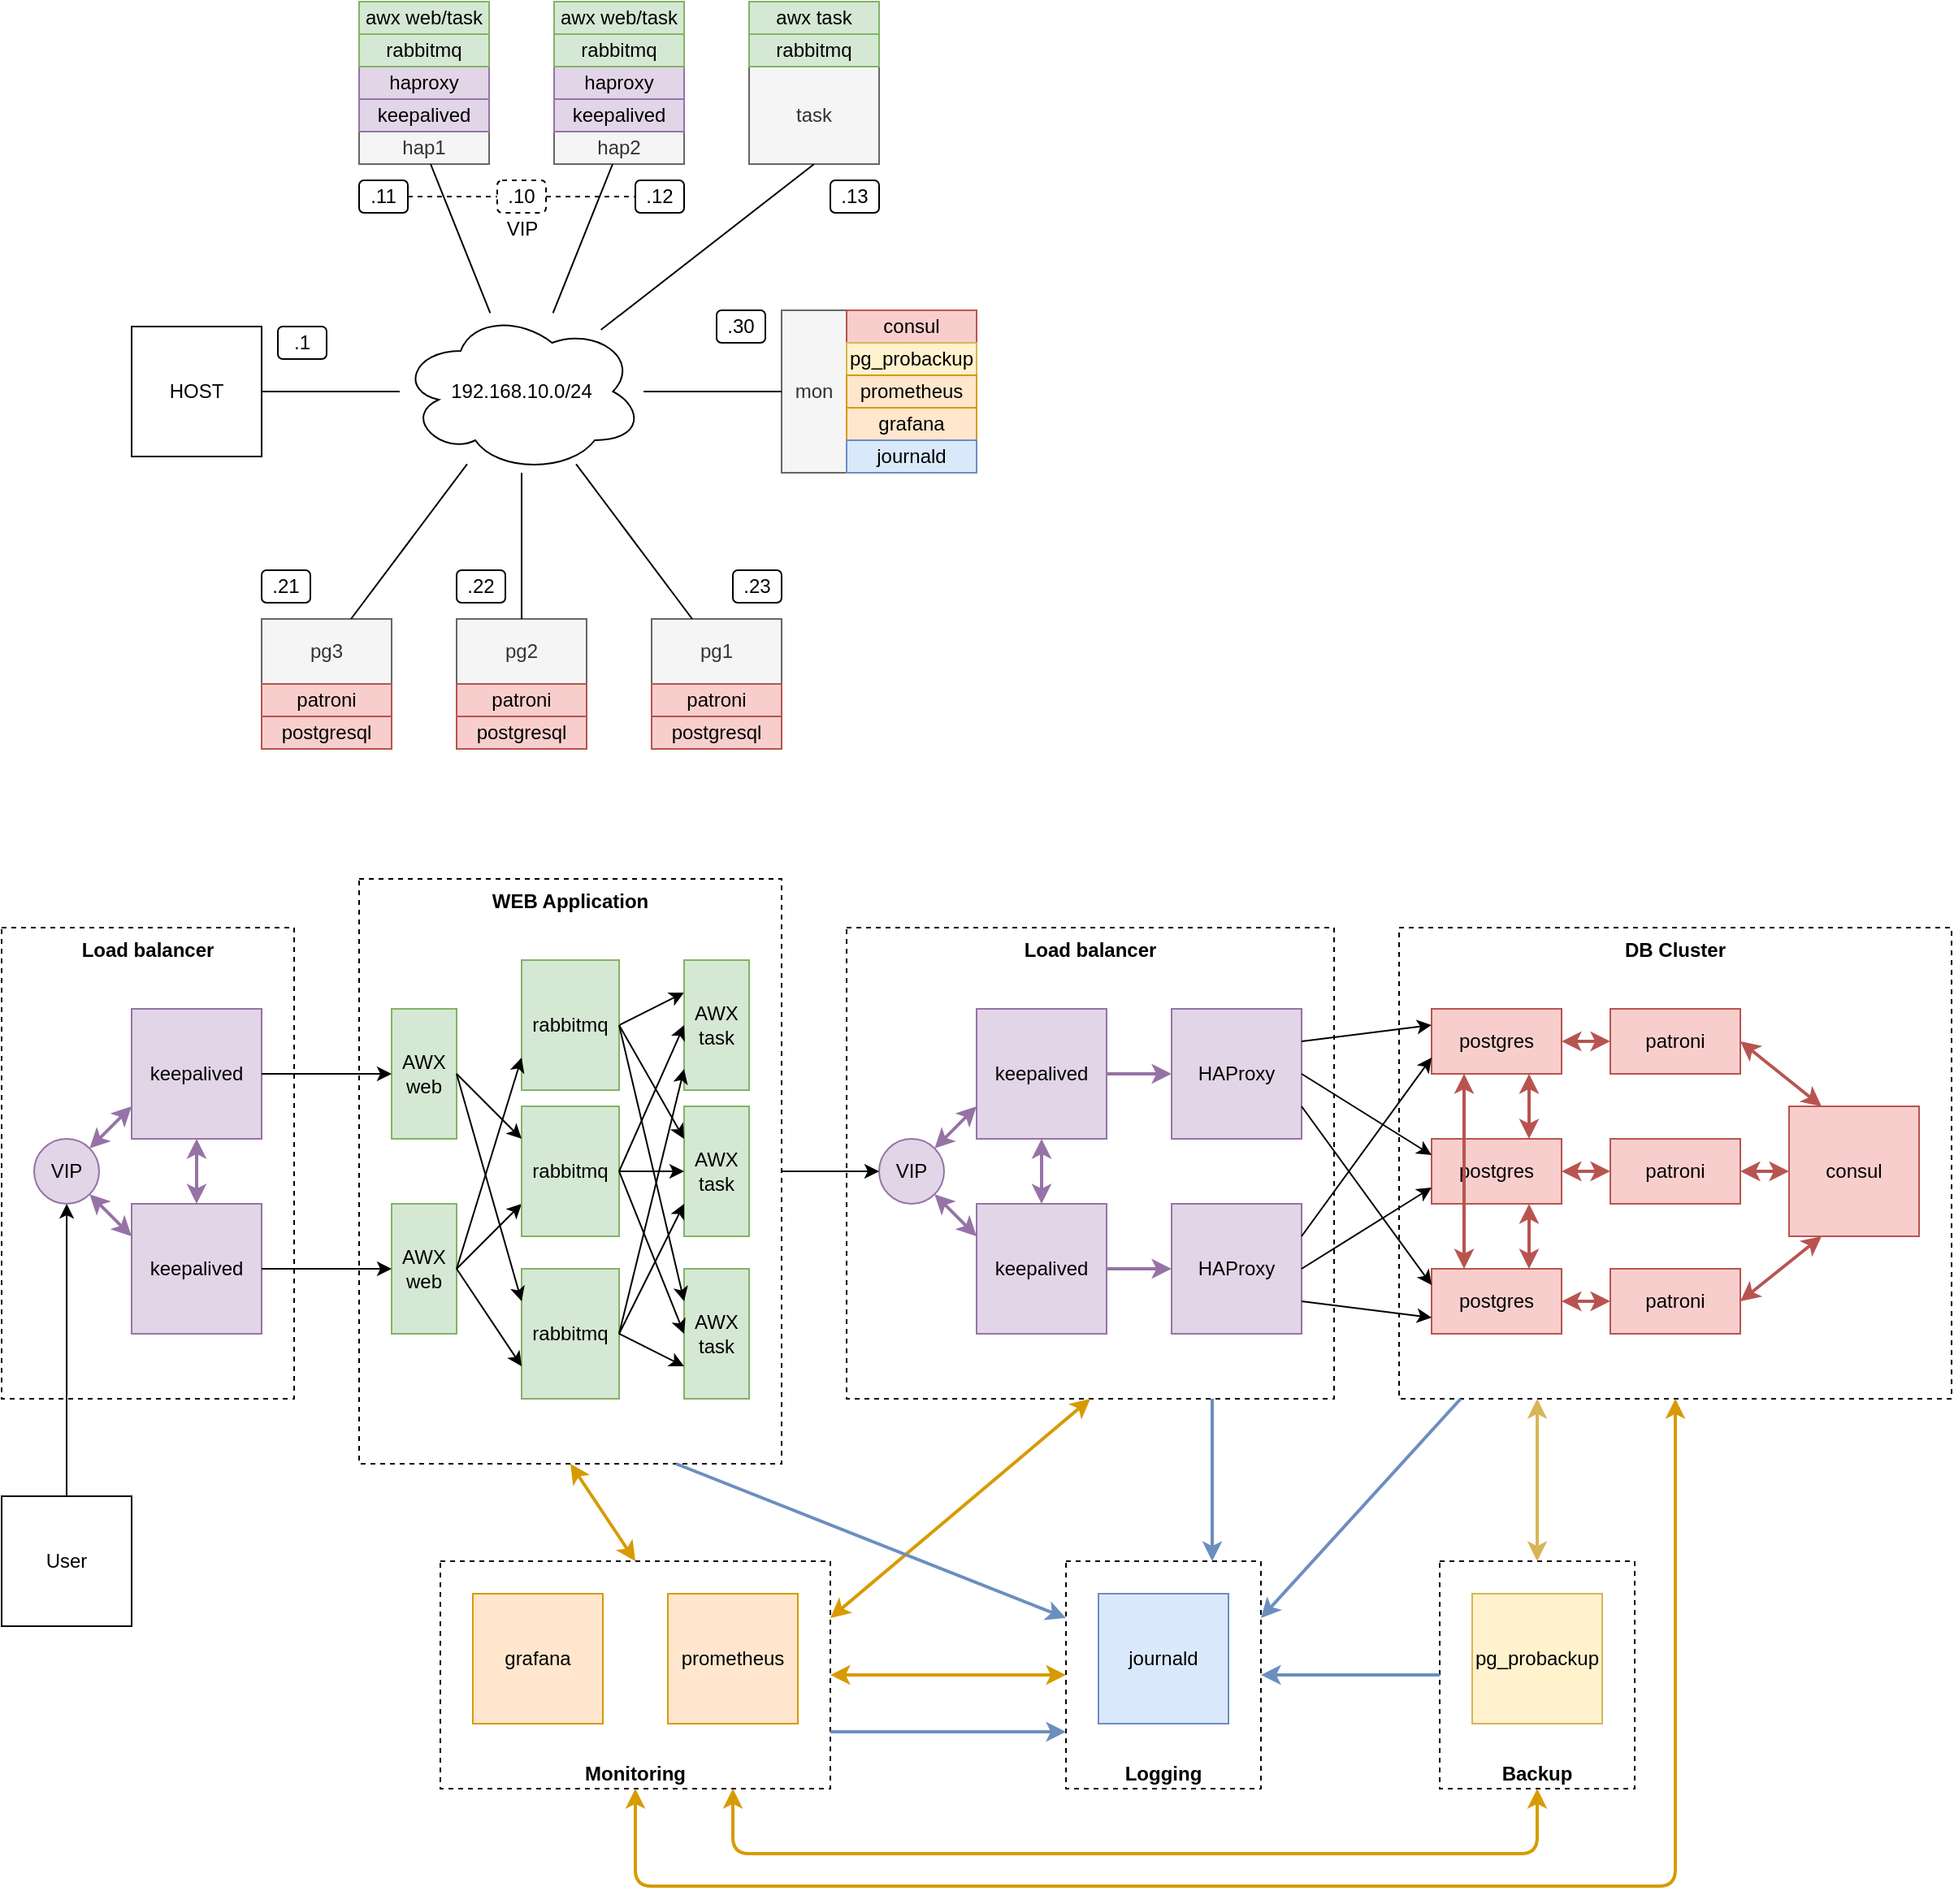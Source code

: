 <mxfile version="13.0.0" type="device"><diagram id="JN53HbUaX-jTft2zIyEW" name="network digram"><mxGraphModel dx="949" dy="657" grid="1" gridSize="10" guides="1" tooltips="1" connect="1" arrows="1" fold="1" page="1" pageScale="1" pageWidth="827" pageHeight="1169" math="0" shadow="0"><root><mxCell id="0"/><mxCell id="1" parent="0"/><mxCell id="KGqCtYa_fu7pUWf8DiJL-1" value="HOST" style="rounded=0;whiteSpace=wrap;html=1;" parent="1" vertex="1"><mxGeometry x="120" y="340" width="80" height="80" as="geometry"/></mxCell><mxCell id="KGqCtYa_fu7pUWf8DiJL-2" value="192.168.10.0/24" style="ellipse;shape=cloud;whiteSpace=wrap;html=1;" parent="1" vertex="1"><mxGeometry x="285" y="330" width="150" height="100" as="geometry"/></mxCell><mxCell id="KGqCtYa_fu7pUWf8DiJL-3" value="hap1" style="rounded=0;whiteSpace=wrap;html=1;fillColor=#f5f5f5;strokeColor=#666666;fontColor=#333333;" parent="1" vertex="1"><mxGeometry x="260" y="220" width="80" height="20" as="geometry"/></mxCell><mxCell id="KGqCtYa_fu7pUWf8DiJL-4" value="hap2" style="rounded=0;whiteSpace=wrap;html=1;fillColor=#f5f5f5;strokeColor=#666666;fontColor=#333333;" parent="1" vertex="1"><mxGeometry x="380" y="220" width="80" height="20" as="geometry"/></mxCell><mxCell id="KGqCtYa_fu7pUWf8DiJL-5" value="mon" style="rounded=0;whiteSpace=wrap;html=1;fillColor=#f5f5f5;strokeColor=#666666;fontColor=#333333;" parent="1" vertex="1"><mxGeometry x="520" y="330" width="40" height="100" as="geometry"/></mxCell><mxCell id="KGqCtYa_fu7pUWf8DiJL-6" value="pg1" style="rounded=0;whiteSpace=wrap;html=1;fillColor=#f5f5f5;strokeColor=#666666;fontColor=#333333;" parent="1" vertex="1"><mxGeometry x="440" y="520" width="80" height="40" as="geometry"/></mxCell><mxCell id="KGqCtYa_fu7pUWf8DiJL-7" value="pg2" style="rounded=0;whiteSpace=wrap;html=1;fillColor=#f5f5f5;strokeColor=#666666;fontColor=#333333;" parent="1" vertex="1"><mxGeometry x="320" y="520" width="80" height="40" as="geometry"/></mxCell><mxCell id="KGqCtYa_fu7pUWf8DiJL-8" value="pg3" style="rounded=0;whiteSpace=wrap;html=1;fillColor=#f5f5f5;strokeColor=#666666;fontColor=#333333;" parent="1" vertex="1"><mxGeometry x="200" y="520" width="80" height="40" as="geometry"/></mxCell><mxCell id="KGqCtYa_fu7pUWf8DiJL-9" value="" style="endArrow=none;html=1;exitX=1;exitY=0.5;exitDx=0;exitDy=0;" parent="1" source="KGqCtYa_fu7pUWf8DiJL-1" target="KGqCtYa_fu7pUWf8DiJL-2" edge="1"><mxGeometry width="50" height="50" relative="1" as="geometry"><mxPoint x="360" y="410" as="sourcePoint"/><mxPoint x="410" y="360" as="targetPoint"/></mxGeometry></mxCell><mxCell id="KGqCtYa_fu7pUWf8DiJL-10" value="" style="endArrow=none;html=1;" parent="1" source="KGqCtYa_fu7pUWf8DiJL-2" target="KGqCtYa_fu7pUWf8DiJL-3" edge="1"><mxGeometry width="50" height="50" relative="1" as="geometry"><mxPoint x="250" y="390" as="sourcePoint"/><mxPoint x="300" y="390" as="targetPoint"/></mxGeometry></mxCell><mxCell id="KGqCtYa_fu7pUWf8DiJL-11" value="" style="endArrow=none;html=1;" parent="1" source="KGqCtYa_fu7pUWf8DiJL-2" target="KGqCtYa_fu7pUWf8DiJL-4" edge="1"><mxGeometry width="50" height="50" relative="1" as="geometry"><mxPoint x="381.162" y="352.571" as="sourcePoint"/><mxPoint x="507.333" y="130" as="targetPoint"/></mxGeometry></mxCell><mxCell id="KGqCtYa_fu7pUWf8DiJL-12" value="" style="endArrow=none;html=1;" parent="1" source="KGqCtYa_fu7pUWf8DiJL-2" target="KGqCtYa_fu7pUWf8DiJL-5" edge="1"><mxGeometry width="50" height="50" relative="1" as="geometry"><mxPoint x="391.93" y="356.135" as="sourcePoint"/><mxPoint x="492.222" y="250" as="targetPoint"/></mxGeometry></mxCell><mxCell id="KGqCtYa_fu7pUWf8DiJL-13" value="" style="endArrow=none;html=1;" parent="1" source="KGqCtYa_fu7pUWf8DiJL-2" target="KGqCtYa_fu7pUWf8DiJL-6" edge="1"><mxGeometry width="50" height="50" relative="1" as="geometry"><mxPoint x="413.25" y="371.567" as="sourcePoint"/><mxPoint x="490" y="344.118" as="targetPoint"/></mxGeometry></mxCell><mxCell id="KGqCtYa_fu7pUWf8DiJL-14" value="" style="endArrow=none;html=1;" parent="1" source="KGqCtYa_fu7pUWf8DiJL-2" target="KGqCtYa_fu7pUWf8DiJL-7" edge="1"><mxGeometry width="50" height="50" relative="1" as="geometry"><mxPoint x="413.25" y="408.433" as="sourcePoint"/><mxPoint x="490" y="435.882" as="targetPoint"/></mxGeometry></mxCell><mxCell id="KGqCtYa_fu7pUWf8DiJL-15" value="" style="endArrow=none;html=1;" parent="1" source="KGqCtYa_fu7pUWf8DiJL-2" target="KGqCtYa_fu7pUWf8DiJL-8" edge="1"><mxGeometry width="50" height="50" relative="1" as="geometry"><mxPoint x="391.93" y="423.865" as="sourcePoint"/><mxPoint x="492.222" y="530" as="targetPoint"/></mxGeometry></mxCell><mxCell id="KGqCtYa_fu7pUWf8DiJL-18" value=".11" style="rounded=1;whiteSpace=wrap;html=1;" parent="1" vertex="1"><mxGeometry x="260" y="250" width="30" height="20" as="geometry"/></mxCell><mxCell id="KGqCtYa_fu7pUWf8DiJL-19" value=".10" style="rounded=1;whiteSpace=wrap;html=1;dashed=1;" parent="1" vertex="1"><mxGeometry x="345" y="250" width="30" height="20" as="geometry"/></mxCell><mxCell id="KGqCtYa_fu7pUWf8DiJL-20" value=".1" style="rounded=1;whiteSpace=wrap;html=1;" parent="1" vertex="1"><mxGeometry x="210" y="340" width="30" height="20" as="geometry"/></mxCell><mxCell id="KGqCtYa_fu7pUWf8DiJL-21" value=".12" style="rounded=1;whiteSpace=wrap;html=1;" parent="1" vertex="1"><mxGeometry x="430" y="250" width="30" height="20" as="geometry"/></mxCell><mxCell id="KGqCtYa_fu7pUWf8DiJL-22" value="" style="endArrow=none;html=1;entryX=0;entryY=0.5;entryDx=0;entryDy=0;exitX=1;exitY=0.5;exitDx=0;exitDy=0;dashed=1;" parent="1" source="KGqCtYa_fu7pUWf8DiJL-19" target="KGqCtYa_fu7pUWf8DiJL-21" edge="1"><mxGeometry width="50" height="50" relative="1" as="geometry"><mxPoint x="380" y="410" as="sourcePoint"/><mxPoint x="430" y="360" as="targetPoint"/></mxGeometry></mxCell><mxCell id="KGqCtYa_fu7pUWf8DiJL-23" value="" style="endArrow=none;html=1;entryX=0;entryY=0.5;entryDx=0;entryDy=0;exitX=1;exitY=0.5;exitDx=0;exitDy=0;dashed=1;" parent="1" source="KGqCtYa_fu7pUWf8DiJL-18" target="KGqCtYa_fu7pUWf8DiJL-19" edge="1"><mxGeometry width="50" height="50" relative="1" as="geometry"><mxPoint x="390" y="270" as="sourcePoint"/><mxPoint x="420" y="270" as="targetPoint"/></mxGeometry></mxCell><mxCell id="KGqCtYa_fu7pUWf8DiJL-24" value=".21" style="rounded=1;whiteSpace=wrap;html=1;" parent="1" vertex="1"><mxGeometry x="200" y="490" width="30" height="20" as="geometry"/></mxCell><mxCell id="KGqCtYa_fu7pUWf8DiJL-25" value=".22" style="rounded=1;whiteSpace=wrap;html=1;" parent="1" vertex="1"><mxGeometry x="320" y="490" width="30" height="20" as="geometry"/></mxCell><mxCell id="KGqCtYa_fu7pUWf8DiJL-26" value=".23" style="rounded=1;whiteSpace=wrap;html=1;" parent="1" vertex="1"><mxGeometry x="490" y="490" width="30" height="20" as="geometry"/></mxCell><mxCell id="KGqCtYa_fu7pUWf8DiJL-27" value=".30" style="rounded=1;whiteSpace=wrap;html=1;" parent="1" vertex="1"><mxGeometry x="480" y="330" width="30" height="20" as="geometry"/></mxCell><mxCell id="KGqCtYa_fu7pUWf8DiJL-28" value="patroni" style="rounded=0;whiteSpace=wrap;html=1;fillColor=#f8cecc;strokeColor=#b85450;" parent="1" vertex="1"><mxGeometry x="200" y="560" width="80" height="20" as="geometry"/></mxCell><mxCell id="KGqCtYa_fu7pUWf8DiJL-29" value="patroni" style="rounded=0;whiteSpace=wrap;html=1;fillColor=#f8cecc;strokeColor=#b85450;" parent="1" vertex="1"><mxGeometry x="320" y="560" width="80" height="20" as="geometry"/></mxCell><mxCell id="KGqCtYa_fu7pUWf8DiJL-30" value="patroni" style="rounded=0;whiteSpace=wrap;html=1;fillColor=#f8cecc;strokeColor=#b85450;" parent="1" vertex="1"><mxGeometry x="440" y="560" width="80" height="20" as="geometry"/></mxCell><mxCell id="KGqCtYa_fu7pUWf8DiJL-31" value="postgresql" style="rounded=0;whiteSpace=wrap;html=1;fillColor=#f8cecc;strokeColor=#b85450;" parent="1" vertex="1"><mxGeometry x="200" y="580" width="80" height="20" as="geometry"/></mxCell><mxCell id="KGqCtYa_fu7pUWf8DiJL-34" value="postgresql" style="rounded=0;whiteSpace=wrap;html=1;fillColor=#f8cecc;strokeColor=#b85450;" parent="1" vertex="1"><mxGeometry x="320" y="580" width="80" height="20" as="geometry"/></mxCell><mxCell id="KGqCtYa_fu7pUWf8DiJL-35" value="postgresql" style="rounded=0;whiteSpace=wrap;html=1;fillColor=#f8cecc;strokeColor=#b85450;" parent="1" vertex="1"><mxGeometry x="440" y="580" width="80" height="20" as="geometry"/></mxCell><mxCell id="KGqCtYa_fu7pUWf8DiJL-36" value="keepalived" style="rounded=0;whiteSpace=wrap;html=1;fillColor=#e1d5e7;strokeColor=#9673a6;" parent="1" vertex="1"><mxGeometry x="260" y="200" width="80" height="20" as="geometry"/></mxCell><mxCell id="KGqCtYa_fu7pUWf8DiJL-37" value="keepalived" style="rounded=0;whiteSpace=wrap;html=1;fillColor=#e1d5e7;strokeColor=#9673a6;" parent="1" vertex="1"><mxGeometry x="380" y="200" width="80" height="20" as="geometry"/></mxCell><mxCell id="KGqCtYa_fu7pUWf8DiJL-38" value="haproxy" style="rounded=0;whiteSpace=wrap;html=1;fillColor=#e1d5e7;strokeColor=#9673a6;" parent="1" vertex="1"><mxGeometry x="260" y="180" width="80" height="20" as="geometry"/></mxCell><mxCell id="KGqCtYa_fu7pUWf8DiJL-39" value="haproxy" style="rounded=0;whiteSpace=wrap;html=1;fillColor=#e1d5e7;strokeColor=#9673a6;" parent="1" vertex="1"><mxGeometry x="380" y="180" width="80" height="20" as="geometry"/></mxCell><mxCell id="KGqCtYa_fu7pUWf8DiJL-42" value="consul" style="rounded=0;whiteSpace=wrap;html=1;fillColor=#f8cecc;strokeColor=#b85450;" parent="1" vertex="1"><mxGeometry x="560" y="330" width="80" height="20" as="geometry"/></mxCell><mxCell id="KGqCtYa_fu7pUWf8DiJL-43" value="pg_probackup" style="rounded=0;whiteSpace=wrap;html=1;fillColor=#fff2cc;strokeColor=#d6b656;" parent="1" vertex="1"><mxGeometry x="560" y="350" width="80" height="20" as="geometry"/></mxCell><mxCell id="KGqCtYa_fu7pUWf8DiJL-44" value="prometheus" style="rounded=0;whiteSpace=wrap;html=1;fillColor=#ffe6cc;strokeColor=#d79b00;" parent="1" vertex="1"><mxGeometry x="560" y="370" width="80" height="20" as="geometry"/></mxCell><mxCell id="KGqCtYa_fu7pUWf8DiJL-45" value="grafana" style="rounded=0;whiteSpace=wrap;html=1;fillColor=#ffe6cc;strokeColor=#d79b00;" parent="1" vertex="1"><mxGeometry x="560" y="390" width="80" height="20" as="geometry"/></mxCell><mxCell id="KGqCtYa_fu7pUWf8DiJL-46" value="journald" style="rounded=0;whiteSpace=wrap;html=1;fillColor=#dae8fc;strokeColor=#6c8ebf;" parent="1" vertex="1"><mxGeometry x="560" y="410" width="80" height="20" as="geometry"/></mxCell><mxCell id="KGqCtYa_fu7pUWf8DiJL-47" value="awx web/task" style="rounded=0;whiteSpace=wrap;html=1;fillColor=#d5e8d4;strokeColor=#82b366;" parent="1" vertex="1"><mxGeometry x="260" y="140" width="80" height="20" as="geometry"/></mxCell><mxCell id="KGqCtYa_fu7pUWf8DiJL-48" value="awx web/task" style="rounded=0;whiteSpace=wrap;html=1;fillColor=#d5e8d4;strokeColor=#82b366;" parent="1" vertex="1"><mxGeometry x="380" y="140" width="80" height="20" as="geometry"/></mxCell><mxCell id="KqnOsnbfBUExLqKaXXRm-1" value="VIP" style="text;html=1;align=center;verticalAlign=middle;resizable=0;points=[];autosize=1;" parent="1" vertex="1"><mxGeometry x="345" y="270" width="30" height="20" as="geometry"/></mxCell><mxCell id="s7831pRs2zKrMniY8euy-1" value="Load balancer" style="rounded=0;whiteSpace=wrap;html=1;dashed=1;fillColor=none;verticalAlign=top;fontStyle=1" parent="1" vertex="1"><mxGeometry x="40" y="710" width="180" height="290" as="geometry"/></mxCell><mxCell id="s7831pRs2zKrMniY8euy-2" value="WEB Application" style="rounded=0;whiteSpace=wrap;html=1;dashed=1;fillColor=none;verticalAlign=top;fontStyle=1" parent="1" vertex="1"><mxGeometry x="260" y="680" width="260" height="360" as="geometry"/></mxCell><mxCell id="s7831pRs2zKrMniY8euy-3" value="Load balancer" style="rounded=0;whiteSpace=wrap;html=1;dashed=1;fillColor=none;verticalAlign=top;fontStyle=1" parent="1" vertex="1"><mxGeometry x="560" y="710" width="300" height="290" as="geometry"/></mxCell><mxCell id="s7831pRs2zKrMniY8euy-4" value="DB Cluster" style="rounded=0;whiteSpace=wrap;html=1;dashed=1;fillColor=none;verticalAlign=top;fontStyle=1" parent="1" vertex="1"><mxGeometry x="900" y="710" width="340" height="290" as="geometry"/></mxCell><mxCell id="s7831pRs2zKrMniY8euy-5" value="Monitoring" style="rounded=0;whiteSpace=wrap;html=1;dashed=1;fillColor=none;verticalAlign=bottom;fontStyle=1" parent="1" vertex="1"><mxGeometry x="310" y="1100" width="240" height="140" as="geometry"/></mxCell><mxCell id="s7831pRs2zKrMniY8euy-6" value="Logging" style="rounded=0;whiteSpace=wrap;html=1;dashed=1;fillColor=none;verticalAlign=bottom;fontStyle=1" parent="1" vertex="1"><mxGeometry x="695" y="1100" width="120" height="140" as="geometry"/></mxCell><mxCell id="s7831pRs2zKrMniY8euy-7" value="Backup" style="rounded=0;whiteSpace=wrap;html=1;dashed=1;fillColor=none;verticalAlign=bottom;fontStyle=1" parent="1" vertex="1"><mxGeometry x="925" y="1100" width="120" height="140" as="geometry"/></mxCell><mxCell id="s7831pRs2zKrMniY8euy-8" value="User" style="rounded=0;whiteSpace=wrap;html=1;" parent="1" vertex="1"><mxGeometry x="40" y="1060" width="80" height="80" as="geometry"/></mxCell><mxCell id="s7831pRs2zKrMniY8euy-9" value="keepalived" style="rounded=0;whiteSpace=wrap;html=1;fillColor=#e1d5e7;strokeColor=#9673a6;" parent="1" vertex="1"><mxGeometry x="120" y="880" width="80" height="80" as="geometry"/></mxCell><mxCell id="s7831pRs2zKrMniY8euy-10" value="keepalived" style="rounded=0;whiteSpace=wrap;html=1;fillColor=#e1d5e7;strokeColor=#9673a6;" parent="1" vertex="1"><mxGeometry x="120" y="760" width="80" height="80" as="geometry"/></mxCell><mxCell id="s7831pRs2zKrMniY8euy-11" value="" style="endArrow=classic;startArrow=classic;html=1;entryX=0.5;entryY=1;entryDx=0;entryDy=0;exitX=0.5;exitY=0;exitDx=0;exitDy=0;fillColor=#e1d5e7;strokeColor=#9673a6;strokeWidth=2;" parent="1" source="s7831pRs2zKrMniY8euy-9" target="s7831pRs2zKrMniY8euy-10" edge="1"><mxGeometry width="50" height="50" relative="1" as="geometry"><mxPoint x="380" y="910" as="sourcePoint"/><mxPoint x="430" y="860" as="targetPoint"/></mxGeometry></mxCell><mxCell id="s7831pRs2zKrMniY8euy-12" value="" style="endArrow=classic;html=1;exitX=0.5;exitY=0;exitDx=0;exitDy=0;" parent="1" source="s7831pRs2zKrMniY8euy-8" target="w2-LjfqRzoVYiBa6D1Sp-7" edge="1"><mxGeometry width="50" height="50" relative="1" as="geometry"><mxPoint x="110" y="1060" as="sourcePoint"/><mxPoint x="380" y="860" as="targetPoint"/></mxGeometry></mxCell><mxCell id="s7831pRs2zKrMniY8euy-18" value="AWX&lt;br&gt;web" style="rounded=0;whiteSpace=wrap;html=1;fillColor=#d5e8d4;strokeColor=#82b366;" parent="1" vertex="1"><mxGeometry x="280" y="760" width="40" height="80" as="geometry"/></mxCell><mxCell id="s7831pRs2zKrMniY8euy-19" value="AWX&lt;br&gt;web" style="rounded=0;whiteSpace=wrap;html=1;fillColor=#d5e8d4;strokeColor=#82b366;" parent="1" vertex="1"><mxGeometry x="280" y="880" width="40" height="80" as="geometry"/></mxCell><mxCell id="s7831pRs2zKrMniY8euy-21" value="" style="endArrow=classic;html=1;exitX=1;exitY=0.5;exitDx=0;exitDy=0;entryX=0;entryY=0.5;entryDx=0;entryDy=0;" parent="1" source="s7831pRs2zKrMniY8euy-9" target="s7831pRs2zKrMniY8euy-19" edge="1"><mxGeometry width="50" height="50" relative="1" as="geometry"><mxPoint x="200" y="940" as="sourcePoint"/><mxPoint x="290" y="810" as="targetPoint"/></mxGeometry></mxCell><mxCell id="s7831pRs2zKrMniY8euy-23" value="" style="endArrow=classic;html=1;exitX=1;exitY=0.5;exitDx=0;exitDy=0;entryX=0;entryY=0.5;entryDx=0;entryDy=0;" parent="1" source="s7831pRs2zKrMniY8euy-10" target="s7831pRs2zKrMniY8euy-18" edge="1"><mxGeometry width="50" height="50" relative="1" as="geometry"><mxPoint x="200" y="780" as="sourcePoint"/><mxPoint x="290" y="910" as="targetPoint"/></mxGeometry></mxCell><mxCell id="s7831pRs2zKrMniY8euy-24" value="keepalived" style="rounded=0;whiteSpace=wrap;html=1;fillColor=#e1d5e7;strokeColor=#9673a6;" parent="1" vertex="1"><mxGeometry x="640" y="880" width="80" height="80" as="geometry"/></mxCell><mxCell id="s7831pRs2zKrMniY8euy-25" value="keepalived" style="rounded=0;whiteSpace=wrap;html=1;fillColor=#e1d5e7;strokeColor=#9673a6;" parent="1" vertex="1"><mxGeometry x="640" y="760" width="80" height="80" as="geometry"/></mxCell><mxCell id="s7831pRs2zKrMniY8euy-26" value="" style="endArrow=classic;startArrow=classic;html=1;entryX=0.5;entryY=1;entryDx=0;entryDy=0;exitX=0.5;exitY=0;exitDx=0;exitDy=0;fillColor=#e1d5e7;strokeColor=#9673a6;strokeWidth=2;" parent="1" source="s7831pRs2zKrMniY8euy-24" target="s7831pRs2zKrMniY8euy-25" edge="1"><mxGeometry width="50" height="50" relative="1" as="geometry"><mxPoint x="900" y="910" as="sourcePoint"/><mxPoint x="950" y="860" as="targetPoint"/></mxGeometry></mxCell><mxCell id="s7831pRs2zKrMniY8euy-27" value="HAProxy" style="rounded=0;whiteSpace=wrap;html=1;fillColor=#e1d5e7;strokeColor=#9673a6;" parent="1" vertex="1"><mxGeometry x="760" y="880" width="80" height="80" as="geometry"/></mxCell><mxCell id="s7831pRs2zKrMniY8euy-28" value="HAProxy" style="rounded=0;whiteSpace=wrap;html=1;fillColor=#e1d5e7;strokeColor=#9673a6;" parent="1" vertex="1"><mxGeometry x="760" y="760" width="80" height="80" as="geometry"/></mxCell><mxCell id="s7831pRs2zKrMniY8euy-29" value="" style="endArrow=classic;html=1;exitX=1;exitY=0.5;exitDx=0;exitDy=0;entryX=0;entryY=0.5;entryDx=0;entryDy=0;fillColor=#e1d5e7;strokeColor=#9673a6;strokeWidth=2;" parent="1" source="s7831pRs2zKrMniY8euy-25" target="s7831pRs2zKrMniY8euy-28" edge="1"><mxGeometry width="50" height="50" relative="1" as="geometry"><mxPoint x="570" y="870" as="sourcePoint"/><mxPoint x="650" y="810" as="targetPoint"/></mxGeometry></mxCell><mxCell id="s7831pRs2zKrMniY8euy-30" value="" style="endArrow=classic;html=1;exitX=1;exitY=0.5;exitDx=0;exitDy=0;entryX=0;entryY=0.5;entryDx=0;entryDy=0;fillColor=#e1d5e7;strokeColor=#9673a6;strokeWidth=2;" parent="1" source="s7831pRs2zKrMniY8euy-24" target="s7831pRs2zKrMniY8euy-27" edge="1"><mxGeometry width="50" height="50" relative="1" as="geometry"><mxPoint x="730" y="810" as="sourcePoint"/><mxPoint x="770" y="810" as="targetPoint"/></mxGeometry></mxCell><mxCell id="s7831pRs2zKrMniY8euy-33" value="patroni" style="rounded=0;whiteSpace=wrap;html=1;fillColor=#f8cecc;strokeColor=#b85450;" parent="1" vertex="1"><mxGeometry x="1030" y="840" width="80" height="40" as="geometry"/></mxCell><mxCell id="s7831pRs2zKrMniY8euy-34" value="postgres" style="rounded=0;whiteSpace=wrap;html=1;fillColor=#f8cecc;strokeColor=#b85450;" parent="1" vertex="1"><mxGeometry x="920" y="840" width="80" height="40" as="geometry"/></mxCell><mxCell id="s7831pRs2zKrMniY8euy-35" value="patroni" style="rounded=0;whiteSpace=wrap;html=1;fillColor=#f8cecc;strokeColor=#b85450;" parent="1" vertex="1"><mxGeometry x="1030" y="760" width="80" height="40" as="geometry"/></mxCell><mxCell id="s7831pRs2zKrMniY8euy-36" value="postgres" style="rounded=0;whiteSpace=wrap;html=1;fillColor=#f8cecc;strokeColor=#b85450;" parent="1" vertex="1"><mxGeometry x="920" y="760" width="80" height="40" as="geometry"/></mxCell><mxCell id="s7831pRs2zKrMniY8euy-37" value="patroni" style="rounded=0;whiteSpace=wrap;html=1;fillColor=#f8cecc;strokeColor=#b85450;" parent="1" vertex="1"><mxGeometry x="1030" y="920" width="80" height="40" as="geometry"/></mxCell><mxCell id="s7831pRs2zKrMniY8euy-38" value="postgres" style="rounded=0;whiteSpace=wrap;html=1;fillColor=#f8cecc;strokeColor=#b85450;" parent="1" vertex="1"><mxGeometry x="920" y="920" width="80" height="40" as="geometry"/></mxCell><mxCell id="s7831pRs2zKrMniY8euy-39" value="consul" style="rounded=0;whiteSpace=wrap;html=1;fillColor=#f8cecc;strokeColor=#b85450;" parent="1" vertex="1"><mxGeometry x="1140" y="820" width="80" height="80" as="geometry"/></mxCell><mxCell id="s7831pRs2zKrMniY8euy-40" value="" style="endArrow=classic;html=1;exitX=1;exitY=0.75;exitDx=0;exitDy=0;entryX=0;entryY=0.75;entryDx=0;entryDy=0;" parent="1" source="s7831pRs2zKrMniY8euy-27" target="s7831pRs2zKrMniY8euy-38" edge="1"><mxGeometry width="50" height="50" relative="1" as="geometry"><mxPoint x="730" y="930" as="sourcePoint"/><mxPoint x="770" y="930" as="targetPoint"/></mxGeometry></mxCell><mxCell id="s7831pRs2zKrMniY8euy-41" value="" style="endArrow=classic;html=1;exitX=1;exitY=0.5;exitDx=0;exitDy=0;entryX=0;entryY=0.75;entryDx=0;entryDy=0;" parent="1" source="s7831pRs2zKrMniY8euy-27" target="s7831pRs2zKrMniY8euy-34" edge="1"><mxGeometry width="50" height="50" relative="1" as="geometry"><mxPoint x="850" y="950" as="sourcePoint"/><mxPoint x="930" y="1030" as="targetPoint"/></mxGeometry></mxCell><mxCell id="s7831pRs2zKrMniY8euy-42" value="" style="endArrow=classic;html=1;exitX=1;exitY=0.25;exitDx=0;exitDy=0;entryX=0;entryY=0.75;entryDx=0;entryDy=0;" parent="1" source="s7831pRs2zKrMniY8euy-27" target="s7831pRs2zKrMniY8euy-36" edge="1"><mxGeometry width="50" height="50" relative="1" as="geometry"><mxPoint x="850" y="930" as="sourcePoint"/><mxPoint x="930" y="890" as="targetPoint"/></mxGeometry></mxCell><mxCell id="s7831pRs2zKrMniY8euy-43" value="" style="endArrow=classic;html=1;exitX=1;exitY=0.75;exitDx=0;exitDy=0;entryX=0;entryY=0.25;entryDx=0;entryDy=0;" parent="1" source="s7831pRs2zKrMniY8euy-28" target="s7831pRs2zKrMniY8euy-38" edge="1"><mxGeometry width="50" height="50" relative="1" as="geometry"><mxPoint x="850" y="950" as="sourcePoint"/><mxPoint x="930" y="1040" as="targetPoint"/></mxGeometry></mxCell><mxCell id="s7831pRs2zKrMniY8euy-44" value="" style="endArrow=classic;html=1;exitX=1;exitY=0.5;exitDx=0;exitDy=0;entryX=0;entryY=0.25;entryDx=0;entryDy=0;" parent="1" source="s7831pRs2zKrMniY8euy-28" target="s7831pRs2zKrMniY8euy-34" edge="1"><mxGeometry width="50" height="50" relative="1" as="geometry"><mxPoint x="850" y="830" as="sourcePoint"/><mxPoint x="930" y="1020" as="targetPoint"/></mxGeometry></mxCell><mxCell id="s7831pRs2zKrMniY8euy-45" value="" style="endArrow=classic;html=1;exitX=1;exitY=0.25;exitDx=0;exitDy=0;entryX=0;entryY=0.25;entryDx=0;entryDy=0;" parent="1" source="s7831pRs2zKrMniY8euy-28" target="s7831pRs2zKrMniY8euy-36" edge="1"><mxGeometry width="50" height="50" relative="1" as="geometry"><mxPoint x="850" y="810" as="sourcePoint"/><mxPoint x="930" y="880" as="targetPoint"/></mxGeometry></mxCell><mxCell id="s7831pRs2zKrMniY8euy-46" value="" style="endArrow=classic;html=1;exitX=1;exitY=0.5;exitDx=0;exitDy=0;entryX=0.25;entryY=0;entryDx=0;entryDy=0;startArrow=classic;startFill=1;fillColor=#f8cecc;strokeColor=#b85450;strokeWidth=2;" parent="1" source="s7831pRs2zKrMniY8euy-35" target="s7831pRs2zKrMniY8euy-39" edge="1"><mxGeometry width="50" height="50" relative="1" as="geometry"><mxPoint x="850" y="790" as="sourcePoint"/><mxPoint x="930" y="740" as="targetPoint"/></mxGeometry></mxCell><mxCell id="s7831pRs2zKrMniY8euy-47" value="" style="endArrow=classic;html=1;exitX=1;exitY=0.5;exitDx=0;exitDy=0;entryX=0;entryY=0.5;entryDx=0;entryDy=0;startArrow=classic;startFill=1;fillColor=#f8cecc;strokeColor=#b85450;strokeWidth=2;" parent="1" source="s7831pRs2zKrMniY8euy-33" target="s7831pRs2zKrMniY8euy-39" edge="1"><mxGeometry width="50" height="50" relative="1" as="geometry"><mxPoint x="1010" y="710" as="sourcePoint"/><mxPoint x="1091" y="850" as="targetPoint"/></mxGeometry></mxCell><mxCell id="s7831pRs2zKrMniY8euy-48" value="" style="endArrow=classic;html=1;exitX=1;exitY=0.5;exitDx=0;exitDy=0;entryX=0.25;entryY=1;entryDx=0;entryDy=0;startArrow=classic;startFill=1;fillColor=#f8cecc;strokeColor=#b85450;strokeWidth=2;" parent="1" source="s7831pRs2zKrMniY8euy-37" target="s7831pRs2zKrMniY8euy-39" edge="1"><mxGeometry width="50" height="50" relative="1" as="geometry"><mxPoint x="1010" y="850" as="sourcePoint"/><mxPoint x="1091" y="870" as="targetPoint"/></mxGeometry></mxCell><mxCell id="s7831pRs2zKrMniY8euy-49" value="" style="endArrow=classic;startArrow=classic;html=1;entryX=0;entryY=0.5;entryDx=0;entryDy=0;exitX=1;exitY=0.5;exitDx=0;exitDy=0;fillColor=#f8cecc;strokeColor=#b85450;strokeWidth=2;" parent="1" source="s7831pRs2zKrMniY8euy-36" target="s7831pRs2zKrMniY8euy-35" edge="1"><mxGeometry width="50" height="50" relative="1" as="geometry"><mxPoint x="250" y="890" as="sourcePoint"/><mxPoint x="250" y="850" as="targetPoint"/></mxGeometry></mxCell><mxCell id="s7831pRs2zKrMniY8euy-50" value="" style="endArrow=classic;startArrow=classic;html=1;entryX=0;entryY=0.5;entryDx=0;entryDy=0;exitX=1;exitY=0.5;exitDx=0;exitDy=0;fillColor=#f8cecc;strokeColor=#b85450;strokeWidth=2;" parent="1" source="s7831pRs2zKrMniY8euy-34" target="s7831pRs2zKrMniY8euy-33" edge="1"><mxGeometry width="50" height="50" relative="1" as="geometry"><mxPoint x="970" y="750" as="sourcePoint"/><mxPoint x="970" y="730" as="targetPoint"/></mxGeometry></mxCell><mxCell id="s7831pRs2zKrMniY8euy-51" value="" style="endArrow=classic;startArrow=classic;html=1;entryX=0;entryY=0.5;entryDx=0;entryDy=0;exitX=1;exitY=0.5;exitDx=0;exitDy=0;fillColor=#f8cecc;strokeColor=#b85450;entryPerimeter=0;strokeWidth=2;" parent="1" source="s7831pRs2zKrMniY8euy-38" target="s7831pRs2zKrMniY8euy-37" edge="1"><mxGeometry width="50" height="50" relative="1" as="geometry"><mxPoint x="970" y="890" as="sourcePoint"/><mxPoint x="970" y="870" as="targetPoint"/></mxGeometry></mxCell><mxCell id="s7831pRs2zKrMniY8euy-52" value="pg_probackup" style="rounded=0;whiteSpace=wrap;html=1;fillColor=#fff2cc;strokeColor=#d6b656;" parent="1" vertex="1"><mxGeometry x="945" y="1120" width="80" height="80" as="geometry"/></mxCell><mxCell id="s7831pRs2zKrMniY8euy-53" value="" style="endArrow=classic;html=1;entryX=0.5;entryY=0;entryDx=0;entryDy=0;startArrow=classic;startFill=1;exitX=0.25;exitY=1;exitDx=0;exitDy=0;fillColor=#fff2cc;strokeColor=#d6b656;strokeWidth=2;" parent="1" source="s7831pRs2zKrMniY8euy-4" target="s7831pRs2zKrMniY8euy-7" edge="1"><mxGeometry width="50" height="50" relative="1" as="geometry"><mxPoint x="1010" y="990" as="sourcePoint"/><mxPoint x="1091" y="870" as="targetPoint"/></mxGeometry></mxCell><mxCell id="s7831pRs2zKrMniY8euy-54" value="journald" style="rounded=0;whiteSpace=wrap;html=1;fillColor=#dae8fc;strokeColor=#6c8ebf;" parent="1" vertex="1"><mxGeometry x="715" y="1120" width="80" height="80" as="geometry"/></mxCell><mxCell id="s7831pRs2zKrMniY8euy-55" value="prometheus" style="rounded=0;whiteSpace=wrap;html=1;fillColor=#ffe6cc;strokeColor=#d79b00;" parent="1" vertex="1"><mxGeometry x="450" y="1120" width="80" height="80" as="geometry"/></mxCell><mxCell id="s7831pRs2zKrMniY8euy-56" value="grafana" style="rounded=0;whiteSpace=wrap;html=1;fillColor=#ffe6cc;strokeColor=#d79b00;" parent="1" vertex="1"><mxGeometry x="330" y="1120" width="80" height="80" as="geometry"/></mxCell><mxCell id="s7831pRs2zKrMniY8euy-57" value="" style="endArrow=classic;html=1;exitX=0.5;exitY=0;exitDx=0;exitDy=0;entryX=0.5;entryY=1;entryDx=0;entryDy=0;fillColor=#ffe6cc;strokeColor=#d79b00;strokeWidth=2;startArrow=classic;startFill=1;" parent="1" source="s7831pRs2zKrMniY8euy-5" target="s7831pRs2zKrMniY8euy-2" edge="1"><mxGeometry width="50" height="50" relative="1" as="geometry"><mxPoint x="450" y="1110" as="sourcePoint"/><mxPoint x="310" y="1010" as="targetPoint"/></mxGeometry></mxCell><mxCell id="s7831pRs2zKrMniY8euy-58" value="" style="endArrow=classic;html=1;exitX=1;exitY=0.25;exitDx=0;exitDy=0;entryX=0.5;entryY=1;entryDx=0;entryDy=0;fillColor=#ffe6cc;strokeColor=#d79b00;strokeWidth=2;startArrow=classic;startFill=1;" parent="1" source="s7831pRs2zKrMniY8euy-5" target="s7831pRs2zKrMniY8euy-3" edge="1"><mxGeometry width="50" height="50" relative="1" as="geometry"><mxPoint x="510" y="1110" as="sourcePoint"/><mxPoint x="530" y="1010" as="targetPoint"/></mxGeometry></mxCell><mxCell id="s7831pRs2zKrMniY8euy-59" value="" style="endArrow=classic;html=1;entryX=1;entryY=0.5;entryDx=0;entryDy=0;startArrow=classic;startFill=1;fillColor=#ffe6cc;strokeColor=#d79b00;strokeWidth=2;" parent="1" source="s7831pRs2zKrMniY8euy-6" target="s7831pRs2zKrMniY8euy-5" edge="1"><mxGeometry width="50" height="50" relative="1" as="geometry"><mxPoint x="570" y="1110" as="sourcePoint"/><mxPoint x="750" y="1010" as="targetPoint"/></mxGeometry></mxCell><mxCell id="s7831pRs2zKrMniY8euy-60" value="" style="endArrow=classic;html=1;exitX=0.75;exitY=1;exitDx=0;exitDy=0;entryX=0.5;entryY=1;entryDx=0;entryDy=0;edgeStyle=orthogonalEdgeStyle;fillColor=#ffe6cc;strokeColor=#d79b00;strokeWidth=2;startArrow=classic;startFill=1;" parent="1" source="s7831pRs2zKrMniY8euy-5" target="s7831pRs2zKrMniY8euy-7" edge="1"><mxGeometry width="50" height="50" relative="1" as="geometry"><mxPoint x="630" y="1180" as="sourcePoint"/><mxPoint x="710" y="1180" as="targetPoint"/><Array as="points"><mxPoint x="490" y="1280"/><mxPoint x="985" y="1280"/></Array></mxGeometry></mxCell><mxCell id="s7831pRs2zKrMniY8euy-61" value="" style="endArrow=classic;html=1;exitX=1;exitY=0.75;exitDx=0;exitDy=0;entryX=0;entryY=0.75;entryDx=0;entryDy=0;fillColor=#dae8fc;strokeColor=#6c8ebf;strokeWidth=2;" parent="1" source="s7831pRs2zKrMniY8euy-5" target="s7831pRs2zKrMniY8euy-6" edge="1"><mxGeometry width="50" height="50" relative="1" as="geometry"><mxPoint x="450" y="1110" as="sourcePoint"/><mxPoint x="310" y="1010" as="targetPoint"/></mxGeometry></mxCell><mxCell id="s7831pRs2zKrMniY8euy-62" value="" style="endArrow=classic;html=1;exitX=0;exitY=0.5;exitDx=0;exitDy=0;entryX=1;entryY=0.5;entryDx=0;entryDy=0;fillColor=#dae8fc;strokeColor=#6c8ebf;strokeWidth=2;" parent="1" source="s7831pRs2zKrMniY8euy-7" target="s7831pRs2zKrMniY8euy-6" edge="1"><mxGeometry width="50" height="50" relative="1" as="geometry"><mxPoint x="710" y="1145" as="sourcePoint"/><mxPoint x="630" y="1145" as="targetPoint"/></mxGeometry></mxCell><mxCell id="s7831pRs2zKrMniY8euy-63" value="" style="endArrow=classic;html=1;entryX=1;entryY=0.25;entryDx=0;entryDy=0;fillColor=#dae8fc;strokeColor=#6c8ebf;strokeWidth=2;" parent="1" source="s7831pRs2zKrMniY8euy-4" target="s7831pRs2zKrMniY8euy-6" edge="1"><mxGeometry width="50" height="50" relative="1" as="geometry"><mxPoint x="630" y="1215" as="sourcePoint"/><mxPoint x="710" y="1215" as="targetPoint"/></mxGeometry></mxCell><mxCell id="s7831pRs2zKrMniY8euy-64" value="" style="endArrow=classic;html=1;fillColor=#dae8fc;strokeColor=#6c8ebf;strokeWidth=2;exitX=0.75;exitY=1;exitDx=0;exitDy=0;entryX=0.75;entryY=0;entryDx=0;entryDy=0;" parent="1" source="s7831pRs2zKrMniY8euy-3" target="s7831pRs2zKrMniY8euy-6" edge="1"><mxGeometry width="50" height="50" relative="1" as="geometry"><mxPoint x="910" y="1045" as="sourcePoint"/><mxPoint x="830" y="1145" as="targetPoint"/></mxGeometry></mxCell><mxCell id="s7831pRs2zKrMniY8euy-65" value="" style="endArrow=classic;html=1;fillColor=#dae8fc;strokeColor=#6c8ebf;strokeWidth=2;exitX=0.75;exitY=1;exitDx=0;exitDy=0;entryX=0;entryY=0.25;entryDx=0;entryDy=0;" parent="1" source="s7831pRs2zKrMniY8euy-2" target="s7831pRs2zKrMniY8euy-6" edge="1"><mxGeometry width="50" height="50" relative="1" as="geometry"><mxPoint x="810" y="1010" as="sourcePoint"/><mxPoint x="786.471" y="1110" as="targetPoint"/></mxGeometry></mxCell><mxCell id="_zI9DgFkxbbRhU1FFE6N-2" value="" style="endArrow=classic;startArrow=classic;html=1;entryX=0.75;entryY=0;entryDx=0;entryDy=0;exitX=0.75;exitY=1;exitDx=0;exitDy=0;fillColor=#f8cecc;strokeColor=#b85450;strokeWidth=2;" parent="1" source="s7831pRs2zKrMniY8euy-36" target="s7831pRs2zKrMniY8euy-34" edge="1"><mxGeometry width="50" height="50" relative="1" as="geometry"><mxPoint x="950" y="810" as="sourcePoint"/><mxPoint x="950" y="930" as="targetPoint"/></mxGeometry></mxCell><mxCell id="_zI9DgFkxbbRhU1FFE6N-3" value="" style="endArrow=classic;startArrow=classic;html=1;entryX=0.75;entryY=0;entryDx=0;entryDy=0;exitX=0.75;exitY=1;exitDx=0;exitDy=0;fillColor=#f8cecc;strokeColor=#b85450;strokeWidth=2;" parent="1" source="s7831pRs2zKrMniY8euy-34" target="s7831pRs2zKrMniY8euy-38" edge="1"><mxGeometry width="50" height="50" relative="1" as="geometry"><mxPoint x="990" y="810" as="sourcePoint"/><mxPoint x="990" y="850" as="targetPoint"/></mxGeometry></mxCell><mxCell id="_zI9DgFkxbbRhU1FFE6N-1" value="" style="endArrow=classic;startArrow=classic;html=1;entryX=0.25;entryY=0;entryDx=0;entryDy=0;exitX=0.25;exitY=1;exitDx=0;exitDy=0;fillColor=#f8cecc;strokeColor=#b85450;strokeWidth=2;" parent="1" source="s7831pRs2zKrMniY8euy-36" target="s7831pRs2zKrMniY8euy-38" edge="1"><mxGeometry width="50" height="50" relative="1" as="geometry"><mxPoint x="1010" y="790" as="sourcePoint"/><mxPoint x="1040" y="790" as="targetPoint"/></mxGeometry></mxCell><mxCell id="zH8Z4EHMgGC_G9iItO8M-3" value="" style="endArrow=classic;html=1;exitX=0.5;exitY=1;exitDx=0;exitDy=0;entryX=0.5;entryY=1;entryDx=0;entryDy=0;edgeStyle=orthogonalEdgeStyle;fillColor=#ffe6cc;strokeColor=#d79b00;strokeWidth=2;startArrow=classic;startFill=1;" parent="1" source="s7831pRs2zKrMniY8euy-5" target="s7831pRs2zKrMniY8euy-4" edge="1"><mxGeometry width="50" height="50" relative="1" as="geometry"><mxPoint x="560" y="1250" as="sourcePoint"/><mxPoint x="995" y="1250" as="targetPoint"/><Array as="points"><mxPoint x="430" y="1300"/><mxPoint x="1070" y="1300"/></Array></mxGeometry></mxCell><mxCell id="w2-LjfqRzoVYiBa6D1Sp-1" value="task" style="rounded=0;whiteSpace=wrap;html=1;fillColor=#f5f5f5;strokeColor=#666666;fontColor=#333333;" parent="1" vertex="1"><mxGeometry x="500" y="180" width="80" height="60" as="geometry"/></mxCell><mxCell id="w2-LjfqRzoVYiBa6D1Sp-4" value="awx task" style="rounded=0;whiteSpace=wrap;html=1;fillColor=#d5e8d4;strokeColor=#82b366;" parent="1" vertex="1"><mxGeometry x="500" y="140" width="80" height="20" as="geometry"/></mxCell><mxCell id="w2-LjfqRzoVYiBa6D1Sp-5" value="" style="endArrow=none;html=1;entryX=0.5;entryY=1;entryDx=0;entryDy=0;" parent="1" source="KGqCtYa_fu7pUWf8DiJL-2" target="w2-LjfqRzoVYiBa6D1Sp-1" edge="1"><mxGeometry width="50" height="50" relative="1" as="geometry"><mxPoint x="388.027" y="341.466" as="sourcePoint"/><mxPoint x="422.5" y="250" as="targetPoint"/></mxGeometry></mxCell><mxCell id="w2-LjfqRzoVYiBa6D1Sp-6" value=".13" style="rounded=1;whiteSpace=wrap;html=1;" parent="1" vertex="1"><mxGeometry x="550" y="250" width="30" height="20" as="geometry"/></mxCell><mxCell id="w2-LjfqRzoVYiBa6D1Sp-7" value="VIP" style="ellipse;whiteSpace=wrap;html=1;aspect=fixed;fillColor=#e1d5e7;strokeColor=#9673a6;" parent="1" vertex="1"><mxGeometry x="60" y="840" width="40" height="40" as="geometry"/></mxCell><mxCell id="w2-LjfqRzoVYiBa6D1Sp-8" value="" style="endArrow=classic;startArrow=classic;html=1;entryX=1;entryY=0;entryDx=0;entryDy=0;exitX=0;exitY=0.75;exitDx=0;exitDy=0;fillColor=#e1d5e7;strokeColor=#9673a6;strokeWidth=2;" parent="1" source="s7831pRs2zKrMniY8euy-10" target="w2-LjfqRzoVYiBa6D1Sp-7" edge="1"><mxGeometry width="50" height="50" relative="1" as="geometry"><mxPoint x="170" y="890" as="sourcePoint"/><mxPoint x="170" y="850" as="targetPoint"/></mxGeometry></mxCell><mxCell id="w2-LjfqRzoVYiBa6D1Sp-9" value="" style="endArrow=classic;startArrow=classic;html=1;entryX=1;entryY=1;entryDx=0;entryDy=0;exitX=0;exitY=0.25;exitDx=0;exitDy=0;fillColor=#e1d5e7;strokeColor=#9673a6;strokeWidth=2;" parent="1" source="s7831pRs2zKrMniY8euy-9" target="w2-LjfqRzoVYiBa6D1Sp-7" edge="1"><mxGeometry width="50" height="50" relative="1" as="geometry"><mxPoint x="130" y="810" as="sourcePoint"/><mxPoint x="90" y="850" as="targetPoint"/></mxGeometry></mxCell><mxCell id="w2-LjfqRzoVYiBa6D1Sp-10" value="VIP" style="ellipse;whiteSpace=wrap;html=1;aspect=fixed;fillColor=#e1d5e7;strokeColor=#9673a6;" parent="1" vertex="1"><mxGeometry x="580" y="840" width="40" height="40" as="geometry"/></mxCell><mxCell id="w2-LjfqRzoVYiBa6D1Sp-11" value="" style="endArrow=classic;startArrow=classic;html=1;entryX=1;entryY=0;entryDx=0;entryDy=0;exitX=0;exitY=0.75;exitDx=0;exitDy=0;fillColor=#e1d5e7;strokeColor=#9673a6;strokeWidth=2;" parent="1" source="s7831pRs2zKrMniY8euy-25" target="w2-LjfqRzoVYiBa6D1Sp-10" edge="1"><mxGeometry width="50" height="50" relative="1" as="geometry"><mxPoint x="270" y="810" as="sourcePoint"/><mxPoint x="244.142" y="855.858" as="targetPoint"/></mxGeometry></mxCell><mxCell id="w2-LjfqRzoVYiBa6D1Sp-12" value="" style="endArrow=classic;startArrow=classic;html=1;entryX=1;entryY=1;entryDx=0;entryDy=0;exitX=0;exitY=0.25;exitDx=0;exitDy=0;fillColor=#e1d5e7;strokeColor=#9673a6;strokeWidth=2;" parent="1" source="s7831pRs2zKrMniY8euy-24" target="w2-LjfqRzoVYiBa6D1Sp-10" edge="1"><mxGeometry width="50" height="50" relative="1" as="geometry"><mxPoint x="650" y="830" as="sourcePoint"/><mxPoint x="624.142" y="855.858" as="targetPoint"/></mxGeometry></mxCell><mxCell id="w2-LjfqRzoVYiBa6D1Sp-13" value="" style="endArrow=classic;html=1;exitX=1;exitY=0.5;exitDx=0;exitDy=0;entryX=0;entryY=0.25;entryDx=0;entryDy=0;" parent="1" source="nLdT99xAx8m96x3tZH2O-1" target="nLdT99xAx8m96x3tZH2O-10" edge="1"><mxGeometry width="50" height="50" relative="1" as="geometry"><mxPoint x="320" y="810" as="sourcePoint"/><mxPoint x="400" y="810" as="targetPoint"/></mxGeometry></mxCell><mxCell id="w2-LjfqRzoVYiBa6D1Sp-14" value="" style="endArrow=classic;html=1;exitX=1;exitY=0.5;exitDx=0;exitDy=0;entryX=0;entryY=0.75;entryDx=0;entryDy=0;" parent="1" source="s7831pRs2zKrMniY8euy-19" target="nLdT99xAx8m96x3tZH2O-2" edge="1"><mxGeometry width="50" height="50" relative="1" as="geometry"><mxPoint x="480" y="810" as="sourcePoint"/><mxPoint x="560" y="870" as="targetPoint"/></mxGeometry></mxCell><mxCell id="nLdT99xAx8m96x3tZH2O-1" value="rabbitmq" style="rounded=0;whiteSpace=wrap;html=1;fillColor=#d5e8d4;strokeColor=#82b366;" vertex="1" parent="1"><mxGeometry x="360" y="730" width="60" height="80" as="geometry"/></mxCell><mxCell id="nLdT99xAx8m96x3tZH2O-2" value="rabbitmq" style="rounded=0;whiteSpace=wrap;html=1;fillColor=#d5e8d4;strokeColor=#82b366;" vertex="1" parent="1"><mxGeometry x="360" y="820" width="60" height="80" as="geometry"/></mxCell><mxCell id="nLdT99xAx8m96x3tZH2O-3" value="rabbitmq" style="rounded=0;whiteSpace=wrap;html=1;fillColor=#d5e8d4;strokeColor=#82b366;" vertex="1" parent="1"><mxGeometry x="360" y="920" width="60" height="80" as="geometry"/></mxCell><mxCell id="nLdT99xAx8m96x3tZH2O-4" value="" style="endArrow=classic;html=1;exitX=1;exitY=0.5;exitDx=0;exitDy=0;entryX=0;entryY=0.25;entryDx=0;entryDy=0;" edge="1" parent="1" source="s7831pRs2zKrMniY8euy-18" target="nLdT99xAx8m96x3tZH2O-2"><mxGeometry width="50" height="50" relative="1" as="geometry"><mxPoint x="330" y="810" as="sourcePoint"/><mxPoint x="370" y="780" as="targetPoint"/></mxGeometry></mxCell><mxCell id="nLdT99xAx8m96x3tZH2O-5" value="" style="endArrow=classic;html=1;exitX=1;exitY=0.5;exitDx=0;exitDy=0;entryX=0;entryY=0.25;entryDx=0;entryDy=0;" edge="1" parent="1" source="s7831pRs2zKrMniY8euy-18" target="nLdT99xAx8m96x3tZH2O-3"><mxGeometry width="50" height="50" relative="1" as="geometry"><mxPoint x="330" y="810" as="sourcePoint"/><mxPoint x="370" y="760" as="targetPoint"/></mxGeometry></mxCell><mxCell id="nLdT99xAx8m96x3tZH2O-6" value="" style="endArrow=classic;html=1;exitX=1;exitY=0.5;exitDx=0;exitDy=0;entryX=0;entryY=0.75;entryDx=0;entryDy=0;" edge="1" parent="1" source="s7831pRs2zKrMniY8euy-19" target="nLdT99xAx8m96x3tZH2O-1"><mxGeometry width="50" height="50" relative="1" as="geometry"><mxPoint x="330" y="810" as="sourcePoint"/><mxPoint x="370" y="950" as="targetPoint"/></mxGeometry></mxCell><mxCell id="nLdT99xAx8m96x3tZH2O-7" value="" style="endArrow=classic;html=1;exitX=1;exitY=0.5;exitDx=0;exitDy=0;entryX=0;entryY=0.75;entryDx=0;entryDy=0;" edge="1" parent="1" source="s7831pRs2zKrMniY8euy-19" target="nLdT99xAx8m96x3tZH2O-3"><mxGeometry width="50" height="50" relative="1" as="geometry"><mxPoint x="330" y="930" as="sourcePoint"/><mxPoint x="370" y="890" as="targetPoint"/></mxGeometry></mxCell><mxCell id="nLdT99xAx8m96x3tZH2O-10" value="AWX&lt;br&gt;task" style="rounded=0;whiteSpace=wrap;html=1;fillColor=#d5e8d4;strokeColor=#82b366;" vertex="1" parent="1"><mxGeometry x="460" y="730" width="40" height="80" as="geometry"/></mxCell><mxCell id="nLdT99xAx8m96x3tZH2O-11" value="AWX&lt;br&gt;task" style="rounded=0;whiteSpace=wrap;html=1;fillColor=#d5e8d4;strokeColor=#82b366;" vertex="1" parent="1"><mxGeometry x="460" y="820" width="40" height="80" as="geometry"/></mxCell><mxCell id="nLdT99xAx8m96x3tZH2O-12" value="AWX&lt;br&gt;task" style="rounded=0;whiteSpace=wrap;html=1;fillColor=#d5e8d4;strokeColor=#82b366;" vertex="1" parent="1"><mxGeometry x="460" y="920" width="40" height="80" as="geometry"/></mxCell><mxCell id="nLdT99xAx8m96x3tZH2O-13" value="" style="endArrow=classic;html=1;exitX=1;exitY=0.5;exitDx=0;exitDy=0;entryX=0;entryY=0.25;entryDx=0;entryDy=0;" edge="1" parent="1" source="nLdT99xAx8m96x3tZH2O-1" target="nLdT99xAx8m96x3tZH2O-11"><mxGeometry width="50" height="50" relative="1" as="geometry"><mxPoint x="430" y="780" as="sourcePoint"/><mxPoint x="470" y="760" as="targetPoint"/></mxGeometry></mxCell><mxCell id="nLdT99xAx8m96x3tZH2O-14" value="" style="endArrow=classic;html=1;exitX=1;exitY=0.5;exitDx=0;exitDy=0;entryX=0;entryY=0.25;entryDx=0;entryDy=0;" edge="1" parent="1" source="nLdT99xAx8m96x3tZH2O-1" target="nLdT99xAx8m96x3tZH2O-12"><mxGeometry width="50" height="50" relative="1" as="geometry"><mxPoint x="430" y="780" as="sourcePoint"/><mxPoint x="470" y="850" as="targetPoint"/></mxGeometry></mxCell><mxCell id="nLdT99xAx8m96x3tZH2O-15" value="" style="endArrow=classic;html=1;exitX=1;exitY=0.5;exitDx=0;exitDy=0;entryX=0;entryY=0.5;entryDx=0;entryDy=0;" edge="1" parent="1" source="nLdT99xAx8m96x3tZH2O-2" target="nLdT99xAx8m96x3tZH2O-10"><mxGeometry width="50" height="50" relative="1" as="geometry"><mxPoint x="430" y="780" as="sourcePoint"/><mxPoint x="470" y="950" as="targetPoint"/></mxGeometry></mxCell><mxCell id="nLdT99xAx8m96x3tZH2O-16" value="" style="endArrow=classic;html=1;exitX=1;exitY=0.5;exitDx=0;exitDy=0;entryX=0;entryY=0.5;entryDx=0;entryDy=0;" edge="1" parent="1" source="nLdT99xAx8m96x3tZH2O-2" target="nLdT99xAx8m96x3tZH2O-11"><mxGeometry width="50" height="50" relative="1" as="geometry"><mxPoint x="430" y="870" as="sourcePoint"/><mxPoint x="470" y="780" as="targetPoint"/></mxGeometry></mxCell><mxCell id="nLdT99xAx8m96x3tZH2O-17" value="" style="endArrow=classic;html=1;exitX=1;exitY=0.5;exitDx=0;exitDy=0;entryX=0;entryY=0.5;entryDx=0;entryDy=0;" edge="1" parent="1" source="nLdT99xAx8m96x3tZH2O-2" target="nLdT99xAx8m96x3tZH2O-12"><mxGeometry width="50" height="50" relative="1" as="geometry"><mxPoint x="430" y="870" as="sourcePoint"/><mxPoint x="470" y="870" as="targetPoint"/></mxGeometry></mxCell><mxCell id="nLdT99xAx8m96x3tZH2O-18" value="" style="endArrow=classic;html=1;exitX=1;exitY=0.5;exitDx=0;exitDy=0;entryX=0;entryY=0.838;entryDx=0;entryDy=0;entryPerimeter=0;" edge="1" parent="1" source="nLdT99xAx8m96x3tZH2O-3" target="nLdT99xAx8m96x3tZH2O-10"><mxGeometry width="50" height="50" relative="1" as="geometry"><mxPoint x="430" y="870" as="sourcePoint"/><mxPoint x="470" y="970" as="targetPoint"/></mxGeometry></mxCell><mxCell id="nLdT99xAx8m96x3tZH2O-19" value="" style="endArrow=classic;html=1;exitX=1;exitY=0.5;exitDx=0;exitDy=0;entryX=0;entryY=0.75;entryDx=0;entryDy=0;" edge="1" parent="1" source="nLdT99xAx8m96x3tZH2O-3" target="nLdT99xAx8m96x3tZH2O-11"><mxGeometry width="50" height="50" relative="1" as="geometry"><mxPoint x="430" y="950" as="sourcePoint"/><mxPoint x="470" y="807.04" as="targetPoint"/></mxGeometry></mxCell><mxCell id="nLdT99xAx8m96x3tZH2O-20" value="" style="endArrow=classic;html=1;exitX=1;exitY=0.5;exitDx=0;exitDy=0;entryX=0;entryY=0.75;entryDx=0;entryDy=0;" edge="1" parent="1" source="nLdT99xAx8m96x3tZH2O-3" target="nLdT99xAx8m96x3tZH2O-12"><mxGeometry width="50" height="50" relative="1" as="geometry"><mxPoint x="430" y="970" as="sourcePoint"/><mxPoint x="470" y="890" as="targetPoint"/></mxGeometry></mxCell><mxCell id="nLdT99xAx8m96x3tZH2O-21" value="" style="endArrow=classic;html=1;exitX=1;exitY=0.5;exitDx=0;exitDy=0;entryX=0;entryY=0.5;entryDx=0;entryDy=0;" edge="1" parent="1" source="s7831pRs2zKrMniY8euy-2" target="w2-LjfqRzoVYiBa6D1Sp-10"><mxGeometry width="50" height="50" relative="1" as="geometry"><mxPoint x="430" y="780" as="sourcePoint"/><mxPoint x="470" y="760" as="targetPoint"/></mxGeometry></mxCell><mxCell id="nLdT99xAx8m96x3tZH2O-23" value="rabbitmq" style="rounded=0;whiteSpace=wrap;html=1;fillColor=#d5e8d4;strokeColor=#82b366;" vertex="1" parent="1"><mxGeometry x="260" y="160" width="80" height="20" as="geometry"/></mxCell><mxCell id="nLdT99xAx8m96x3tZH2O-24" value="rabbitmq" style="rounded=0;whiteSpace=wrap;html=1;fillColor=#d5e8d4;strokeColor=#82b366;" vertex="1" parent="1"><mxGeometry x="380" y="160" width="80" height="20" as="geometry"/></mxCell><mxCell id="nLdT99xAx8m96x3tZH2O-25" value="rabbitmq" style="rounded=0;whiteSpace=wrap;html=1;fillColor=#d5e8d4;strokeColor=#82b366;" vertex="1" parent="1"><mxGeometry x="500" y="160" width="80" height="20" as="geometry"/></mxCell></root></mxGraphModel></diagram></mxfile>